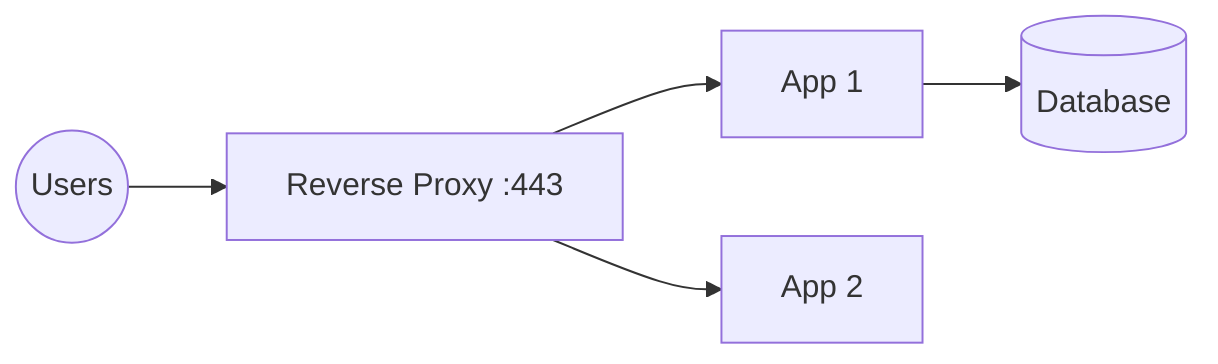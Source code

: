flowchart LR
  Internet((Users)) --> RP[Reverse Proxy :443]
  RP --> App1[App 1]
  RP --> App2[App 2]
  App1 --> DB[(Database)]
